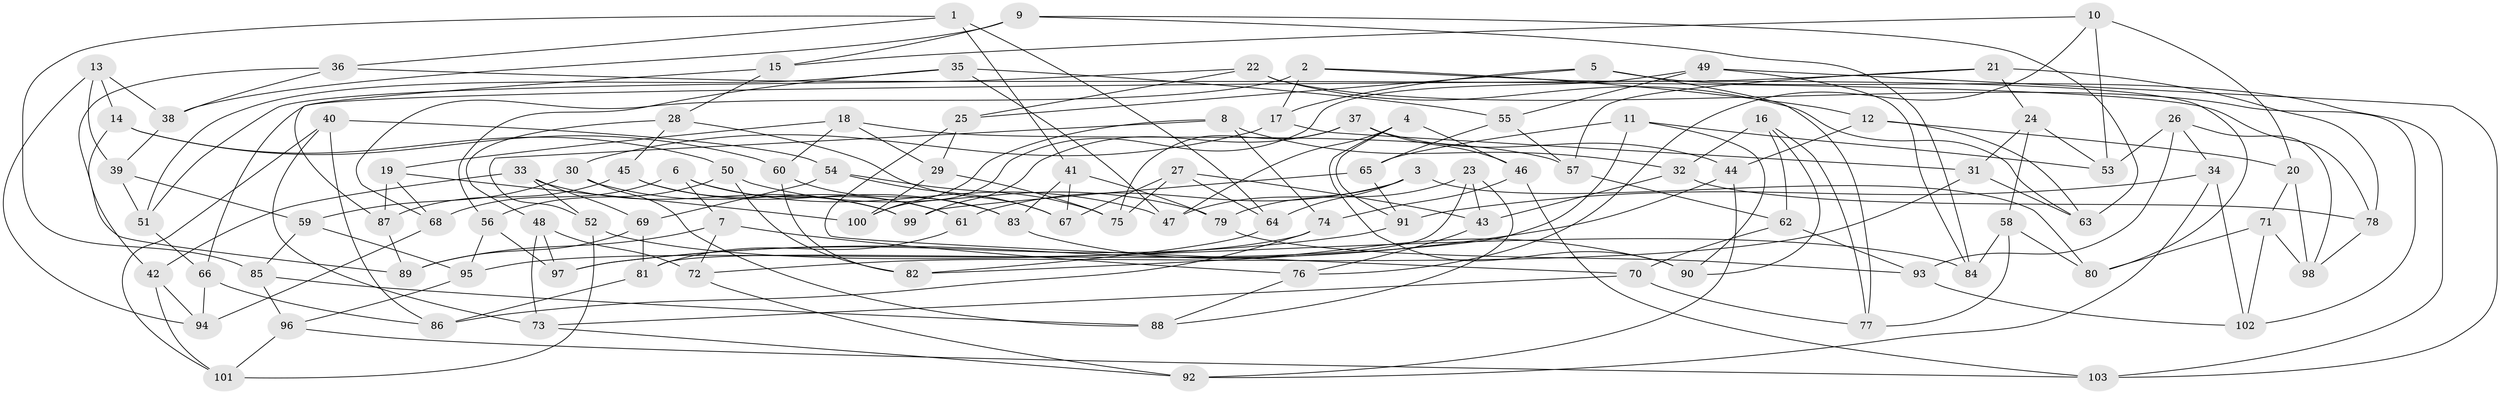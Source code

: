 // Generated by graph-tools (version 1.1) at 2025/02/03/09/25 03:02:56]
// undirected, 103 vertices, 206 edges
graph export_dot {
graph [start="1"]
  node [color=gray90,style=filled];
  1;
  2;
  3;
  4;
  5;
  6;
  7;
  8;
  9;
  10;
  11;
  12;
  13;
  14;
  15;
  16;
  17;
  18;
  19;
  20;
  21;
  22;
  23;
  24;
  25;
  26;
  27;
  28;
  29;
  30;
  31;
  32;
  33;
  34;
  35;
  36;
  37;
  38;
  39;
  40;
  41;
  42;
  43;
  44;
  45;
  46;
  47;
  48;
  49;
  50;
  51;
  52;
  53;
  54;
  55;
  56;
  57;
  58;
  59;
  60;
  61;
  62;
  63;
  64;
  65;
  66;
  67;
  68;
  69;
  70;
  71;
  72;
  73;
  74;
  75;
  76;
  77;
  78;
  79;
  80;
  81;
  82;
  83;
  84;
  85;
  86;
  87;
  88;
  89;
  90;
  91;
  92;
  93;
  94;
  95;
  96;
  97;
  98;
  99;
  100;
  101;
  102;
  103;
  1 -- 64;
  1 -- 85;
  1 -- 41;
  1 -- 36;
  2 -- 12;
  2 -- 80;
  2 -- 17;
  2 -- 68;
  3 -- 47;
  3 -- 64;
  3 -- 61;
  3 -- 80;
  4 -- 47;
  4 -- 46;
  4 -- 91;
  4 -- 90;
  5 -- 103;
  5 -- 17;
  5 -- 77;
  5 -- 25;
  6 -- 68;
  6 -- 7;
  6 -- 61;
  6 -- 47;
  7 -- 89;
  7 -- 76;
  7 -- 72;
  8 -- 52;
  8 -- 100;
  8 -- 74;
  8 -- 32;
  9 -- 84;
  9 -- 63;
  9 -- 38;
  9 -- 15;
  10 -- 53;
  10 -- 15;
  10 -- 20;
  10 -- 76;
  11 -- 53;
  11 -- 65;
  11 -- 90;
  11 -- 82;
  12 -- 63;
  12 -- 44;
  12 -- 20;
  13 -- 39;
  13 -- 38;
  13 -- 14;
  13 -- 94;
  14 -- 42;
  14 -- 60;
  14 -- 50;
  15 -- 28;
  15 -- 87;
  16 -- 77;
  16 -- 32;
  16 -- 62;
  16 -- 90;
  17 -- 30;
  17 -- 31;
  18 -- 57;
  18 -- 19;
  18 -- 60;
  18 -- 29;
  19 -- 68;
  19 -- 87;
  19 -- 100;
  20 -- 71;
  20 -- 98;
  21 -- 24;
  21 -- 66;
  21 -- 78;
  21 -- 57;
  22 -- 51;
  22 -- 63;
  22 -- 25;
  22 -- 102;
  23 -- 81;
  23 -- 88;
  23 -- 79;
  23 -- 43;
  24 -- 53;
  24 -- 31;
  24 -- 58;
  25 -- 70;
  25 -- 29;
  26 -- 93;
  26 -- 53;
  26 -- 34;
  26 -- 98;
  27 -- 67;
  27 -- 43;
  27 -- 75;
  27 -- 64;
  28 -- 67;
  28 -- 45;
  28 -- 48;
  29 -- 100;
  29 -- 75;
  30 -- 61;
  30 -- 88;
  30 -- 59;
  31 -- 72;
  31 -- 63;
  32 -- 78;
  32 -- 43;
  33 -- 69;
  33 -- 42;
  33 -- 99;
  33 -- 52;
  34 -- 91;
  34 -- 102;
  34 -- 92;
  35 -- 56;
  35 -- 47;
  35 -- 51;
  35 -- 55;
  36 -- 89;
  36 -- 78;
  36 -- 38;
  37 -- 99;
  37 -- 46;
  37 -- 75;
  37 -- 44;
  38 -- 39;
  39 -- 51;
  39 -- 59;
  40 -- 86;
  40 -- 73;
  40 -- 101;
  40 -- 54;
  41 -- 79;
  41 -- 83;
  41 -- 67;
  42 -- 94;
  42 -- 101;
  43 -- 76;
  44 -- 92;
  44 -- 97;
  45 -- 83;
  45 -- 99;
  45 -- 87;
  46 -- 103;
  46 -- 74;
  48 -- 72;
  48 -- 73;
  48 -- 97;
  49 -- 103;
  49 -- 84;
  49 -- 100;
  49 -- 55;
  50 -- 79;
  50 -- 56;
  50 -- 82;
  51 -- 66;
  52 -- 84;
  52 -- 101;
  54 -- 69;
  54 -- 67;
  54 -- 75;
  55 -- 57;
  55 -- 65;
  56 -- 97;
  56 -- 95;
  57 -- 62;
  58 -- 77;
  58 -- 80;
  58 -- 84;
  59 -- 85;
  59 -- 95;
  60 -- 83;
  60 -- 82;
  61 -- 81;
  62 -- 70;
  62 -- 93;
  64 -- 82;
  65 -- 99;
  65 -- 91;
  66 -- 94;
  66 -- 86;
  68 -- 94;
  69 -- 81;
  69 -- 89;
  70 -- 77;
  70 -- 73;
  71 -- 98;
  71 -- 102;
  71 -- 80;
  72 -- 92;
  73 -- 92;
  74 -- 86;
  74 -- 95;
  76 -- 88;
  78 -- 98;
  79 -- 93;
  81 -- 86;
  83 -- 90;
  85 -- 88;
  85 -- 96;
  87 -- 89;
  91 -- 97;
  93 -- 102;
  95 -- 96;
  96 -- 103;
  96 -- 101;
}
